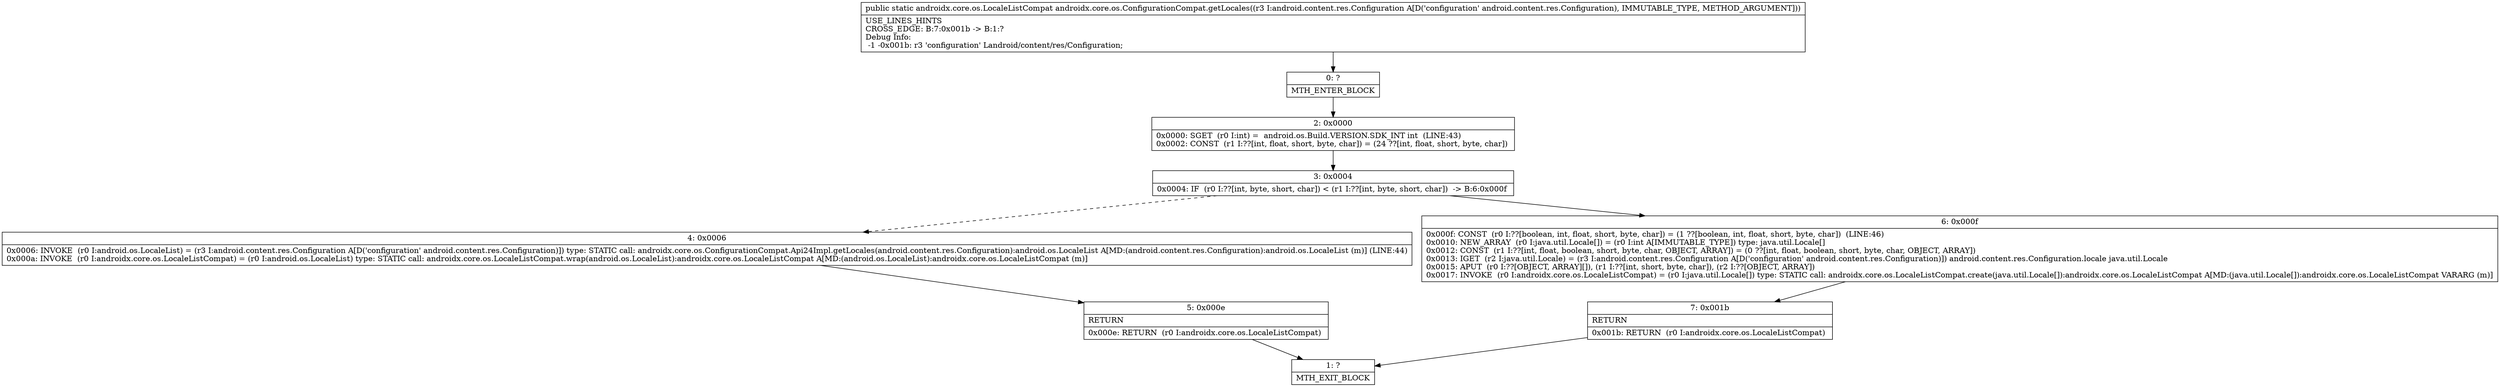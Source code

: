 digraph "CFG forandroidx.core.os.ConfigurationCompat.getLocales(Landroid\/content\/res\/Configuration;)Landroidx\/core\/os\/LocaleListCompat;" {
Node_0 [shape=record,label="{0\:\ ?|MTH_ENTER_BLOCK\l}"];
Node_2 [shape=record,label="{2\:\ 0x0000|0x0000: SGET  (r0 I:int) =  android.os.Build.VERSION.SDK_INT int  (LINE:43)\l0x0002: CONST  (r1 I:??[int, float, short, byte, char]) = (24 ??[int, float, short, byte, char]) \l}"];
Node_3 [shape=record,label="{3\:\ 0x0004|0x0004: IF  (r0 I:??[int, byte, short, char]) \< (r1 I:??[int, byte, short, char])  \-\> B:6:0x000f \l}"];
Node_4 [shape=record,label="{4\:\ 0x0006|0x0006: INVOKE  (r0 I:android.os.LocaleList) = (r3 I:android.content.res.Configuration A[D('configuration' android.content.res.Configuration)]) type: STATIC call: androidx.core.os.ConfigurationCompat.Api24Impl.getLocales(android.content.res.Configuration):android.os.LocaleList A[MD:(android.content.res.Configuration):android.os.LocaleList (m)] (LINE:44)\l0x000a: INVOKE  (r0 I:androidx.core.os.LocaleListCompat) = (r0 I:android.os.LocaleList) type: STATIC call: androidx.core.os.LocaleListCompat.wrap(android.os.LocaleList):androidx.core.os.LocaleListCompat A[MD:(android.os.LocaleList):androidx.core.os.LocaleListCompat (m)]\l}"];
Node_5 [shape=record,label="{5\:\ 0x000e|RETURN\l|0x000e: RETURN  (r0 I:androidx.core.os.LocaleListCompat) \l}"];
Node_1 [shape=record,label="{1\:\ ?|MTH_EXIT_BLOCK\l}"];
Node_6 [shape=record,label="{6\:\ 0x000f|0x000f: CONST  (r0 I:??[boolean, int, float, short, byte, char]) = (1 ??[boolean, int, float, short, byte, char])  (LINE:46)\l0x0010: NEW_ARRAY  (r0 I:java.util.Locale[]) = (r0 I:int A[IMMUTABLE_TYPE]) type: java.util.Locale[] \l0x0012: CONST  (r1 I:??[int, float, boolean, short, byte, char, OBJECT, ARRAY]) = (0 ??[int, float, boolean, short, byte, char, OBJECT, ARRAY]) \l0x0013: IGET  (r2 I:java.util.Locale) = (r3 I:android.content.res.Configuration A[D('configuration' android.content.res.Configuration)]) android.content.res.Configuration.locale java.util.Locale \l0x0015: APUT  (r0 I:??[OBJECT, ARRAY][]), (r1 I:??[int, short, byte, char]), (r2 I:??[OBJECT, ARRAY]) \l0x0017: INVOKE  (r0 I:androidx.core.os.LocaleListCompat) = (r0 I:java.util.Locale[]) type: STATIC call: androidx.core.os.LocaleListCompat.create(java.util.Locale[]):androidx.core.os.LocaleListCompat A[MD:(java.util.Locale[]):androidx.core.os.LocaleListCompat VARARG (m)]\l}"];
Node_7 [shape=record,label="{7\:\ 0x001b|RETURN\l|0x001b: RETURN  (r0 I:androidx.core.os.LocaleListCompat) \l}"];
MethodNode[shape=record,label="{public static androidx.core.os.LocaleListCompat androidx.core.os.ConfigurationCompat.getLocales((r3 I:android.content.res.Configuration A[D('configuration' android.content.res.Configuration), IMMUTABLE_TYPE, METHOD_ARGUMENT]))  | USE_LINES_HINTS\lCROSS_EDGE: B:7:0x001b \-\> B:1:?\lDebug Info:\l  \-1 \-0x001b: r3 'configuration' Landroid\/content\/res\/Configuration;\l}"];
MethodNode -> Node_0;Node_0 -> Node_2;
Node_2 -> Node_3;
Node_3 -> Node_4[style=dashed];
Node_3 -> Node_6;
Node_4 -> Node_5;
Node_5 -> Node_1;
Node_6 -> Node_7;
Node_7 -> Node_1;
}

